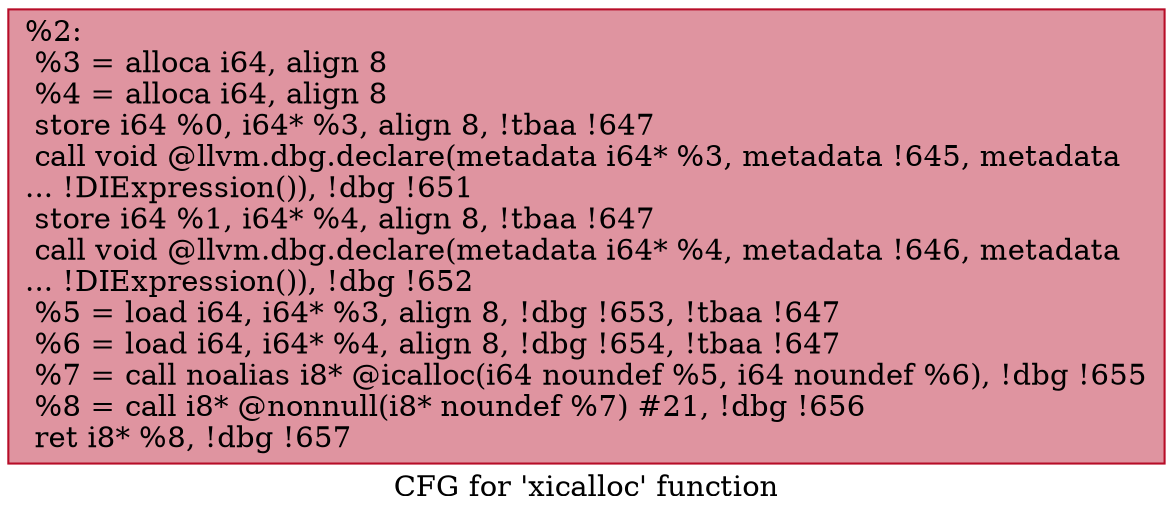 digraph "CFG for 'xicalloc' function" {
	label="CFG for 'xicalloc' function";

	Node0x745290 [shape=record,color="#b70d28ff", style=filled, fillcolor="#b70d2870",label="{%2:\l  %3 = alloca i64, align 8\l  %4 = alloca i64, align 8\l  store i64 %0, i64* %3, align 8, !tbaa !647\l  call void @llvm.dbg.declare(metadata i64* %3, metadata !645, metadata\l... !DIExpression()), !dbg !651\l  store i64 %1, i64* %4, align 8, !tbaa !647\l  call void @llvm.dbg.declare(metadata i64* %4, metadata !646, metadata\l... !DIExpression()), !dbg !652\l  %5 = load i64, i64* %3, align 8, !dbg !653, !tbaa !647\l  %6 = load i64, i64* %4, align 8, !dbg !654, !tbaa !647\l  %7 = call noalias i8* @icalloc(i64 noundef %5, i64 noundef %6), !dbg !655\l  %8 = call i8* @nonnull(i8* noundef %7) #21, !dbg !656\l  ret i8* %8, !dbg !657\l}"];
}
